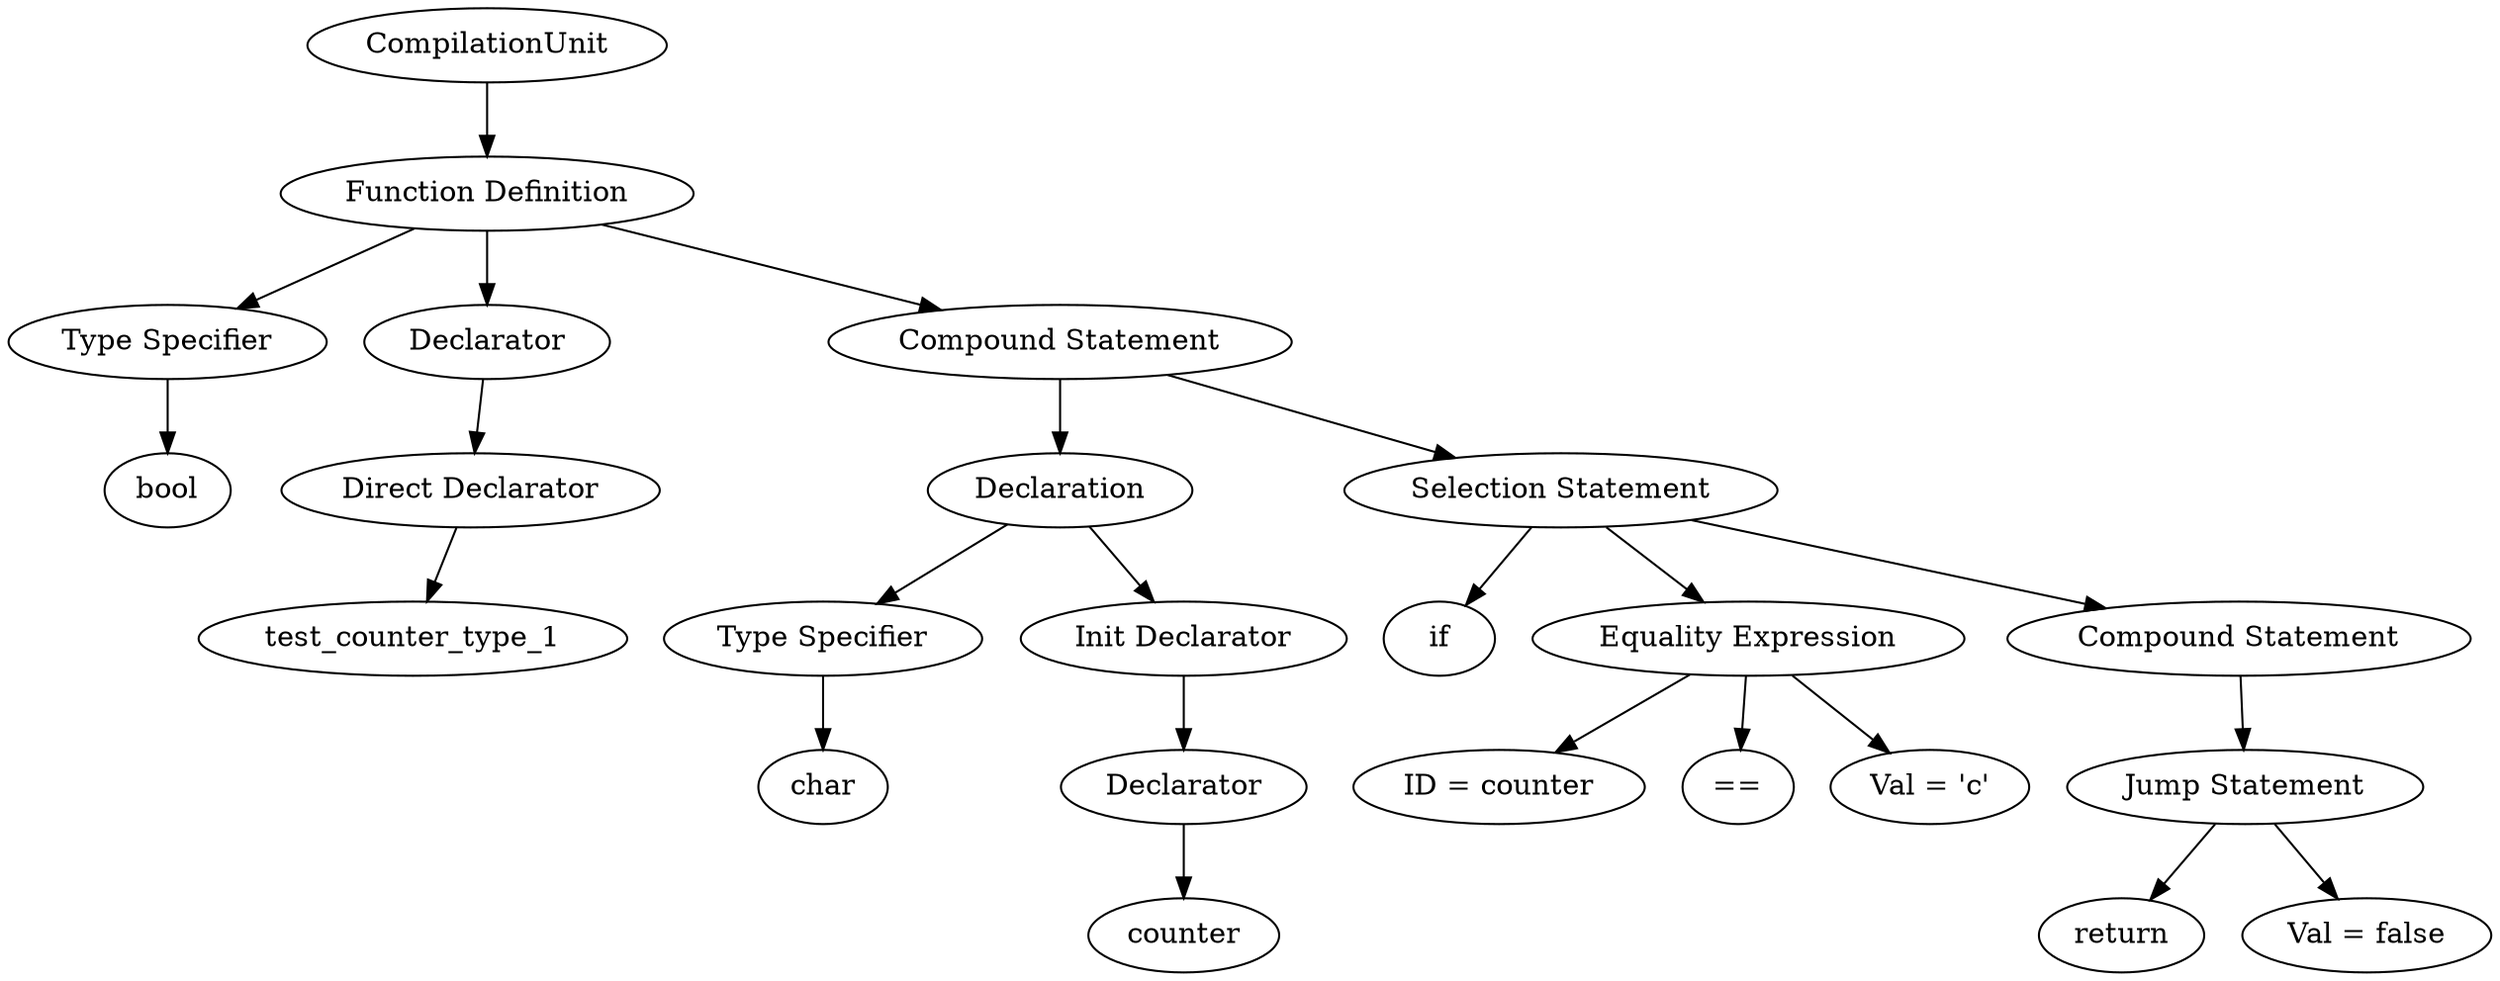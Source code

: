 digraph G {
		Q0[label="CompilationUnit"];
		Q0 -> Q1
		Q1[label="Function Definition"];
		Q1 -> Q2
		Q2[label="Type Specifier"];
		Q2 -> Q3
		Q3[label="bool"];
		Q1 -> Q4
		Q4[label="Declarator"];
		Q4 -> Q5
		Q5[label="Direct Declarator"];
		Q5 -> Q6
		Q6[label="test_counter_type_1"];
		Q1 -> Q7
		Q7[label="Compound Statement"];
		Q7 -> Q8
		Q8[label="Declaration"];
		Q8 -> Q9
		Q9[label="Type Specifier"];
		Q9 -> Q10
		Q10[label="char"];
		Q8 -> Q11
		Q11[label="Init Declarator"];
		Q11 -> Q12
		Q12[label="Declarator"];
		Q12 -> Q13
		Q13[label="counter"];
		Q7 -> Q14
		Q14[label="Selection Statement"];
		Q14 -> Q15
		Q15[label="if"];
		Q14 -> Q16
		Q16[label="Equality Expression"];
		Q16 -> Q17
		Q17[label="ID = counter"];
		Q16 -> Q18
		Q18[label="=="];
		Q16 -> Q19
		Q19[label="Val = 'c'"];
		Q14 -> Q20
		Q20[label="Compound Statement"];
		Q20 -> Q21
		Q21[label="Jump Statement"];
		Q21 -> Q22
		Q22[label="return"];
		Q21 -> Q23
		Q23[label="Val = false"];
		
}